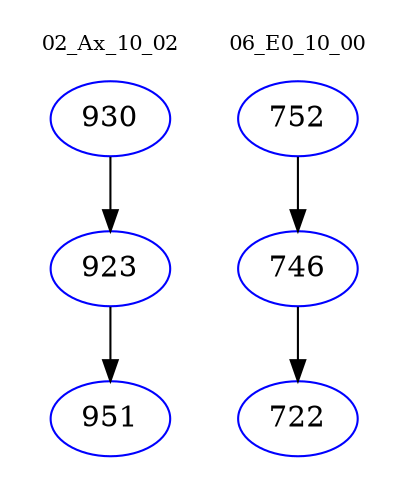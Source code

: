 digraph{
subgraph cluster_0 {
color = white
label = "02_Ax_10_02";
fontsize=10;
T0_930 [label="930", color="blue"]
T0_930 -> T0_923 [color="black"]
T0_923 [label="923", color="blue"]
T0_923 -> T0_951 [color="black"]
T0_951 [label="951", color="blue"]
}
subgraph cluster_1 {
color = white
label = "06_E0_10_00";
fontsize=10;
T1_752 [label="752", color="blue"]
T1_752 -> T1_746 [color="black"]
T1_746 [label="746", color="blue"]
T1_746 -> T1_722 [color="black"]
T1_722 [label="722", color="blue"]
}
}
